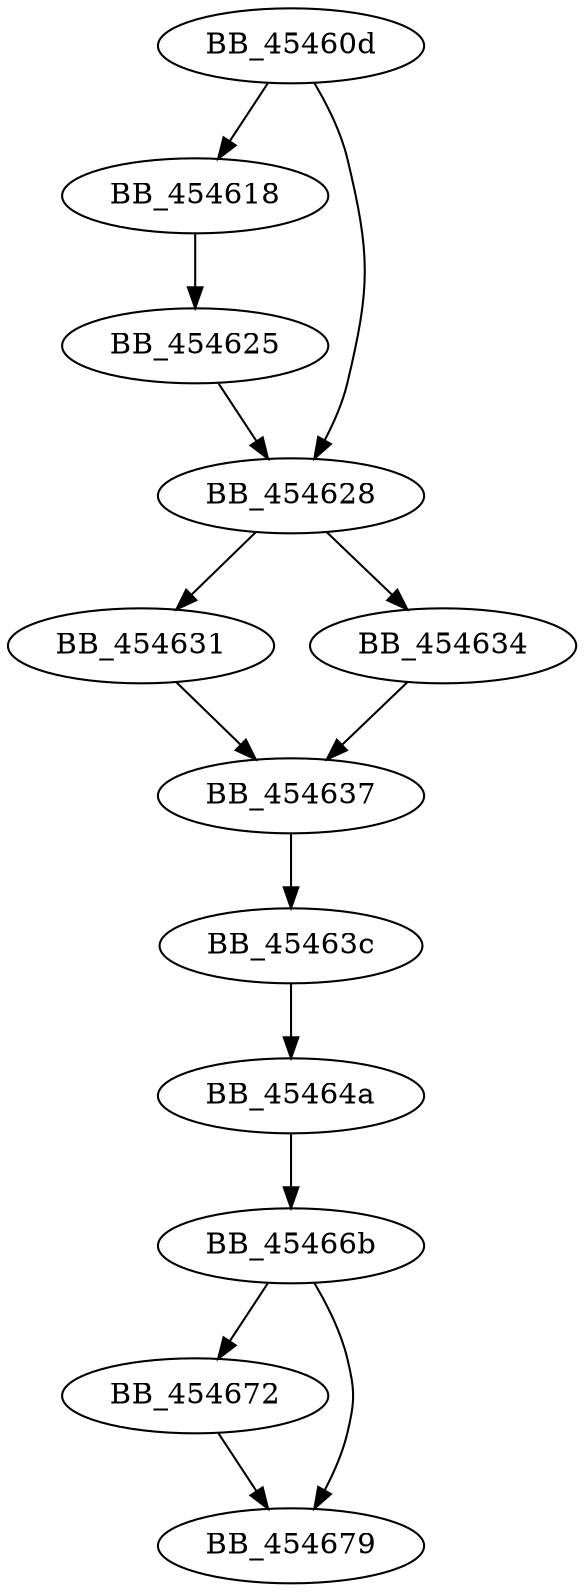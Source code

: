 DiGraph sub_45460D{
BB_45460d->BB_454618
BB_45460d->BB_454628
BB_454618->BB_454625
BB_454625->BB_454628
BB_454628->BB_454631
BB_454628->BB_454634
BB_454631->BB_454637
BB_454634->BB_454637
BB_454637->BB_45463c
BB_45463c->BB_45464a
BB_45464a->BB_45466b
BB_45466b->BB_454672
BB_45466b->BB_454679
BB_454672->BB_454679
}
